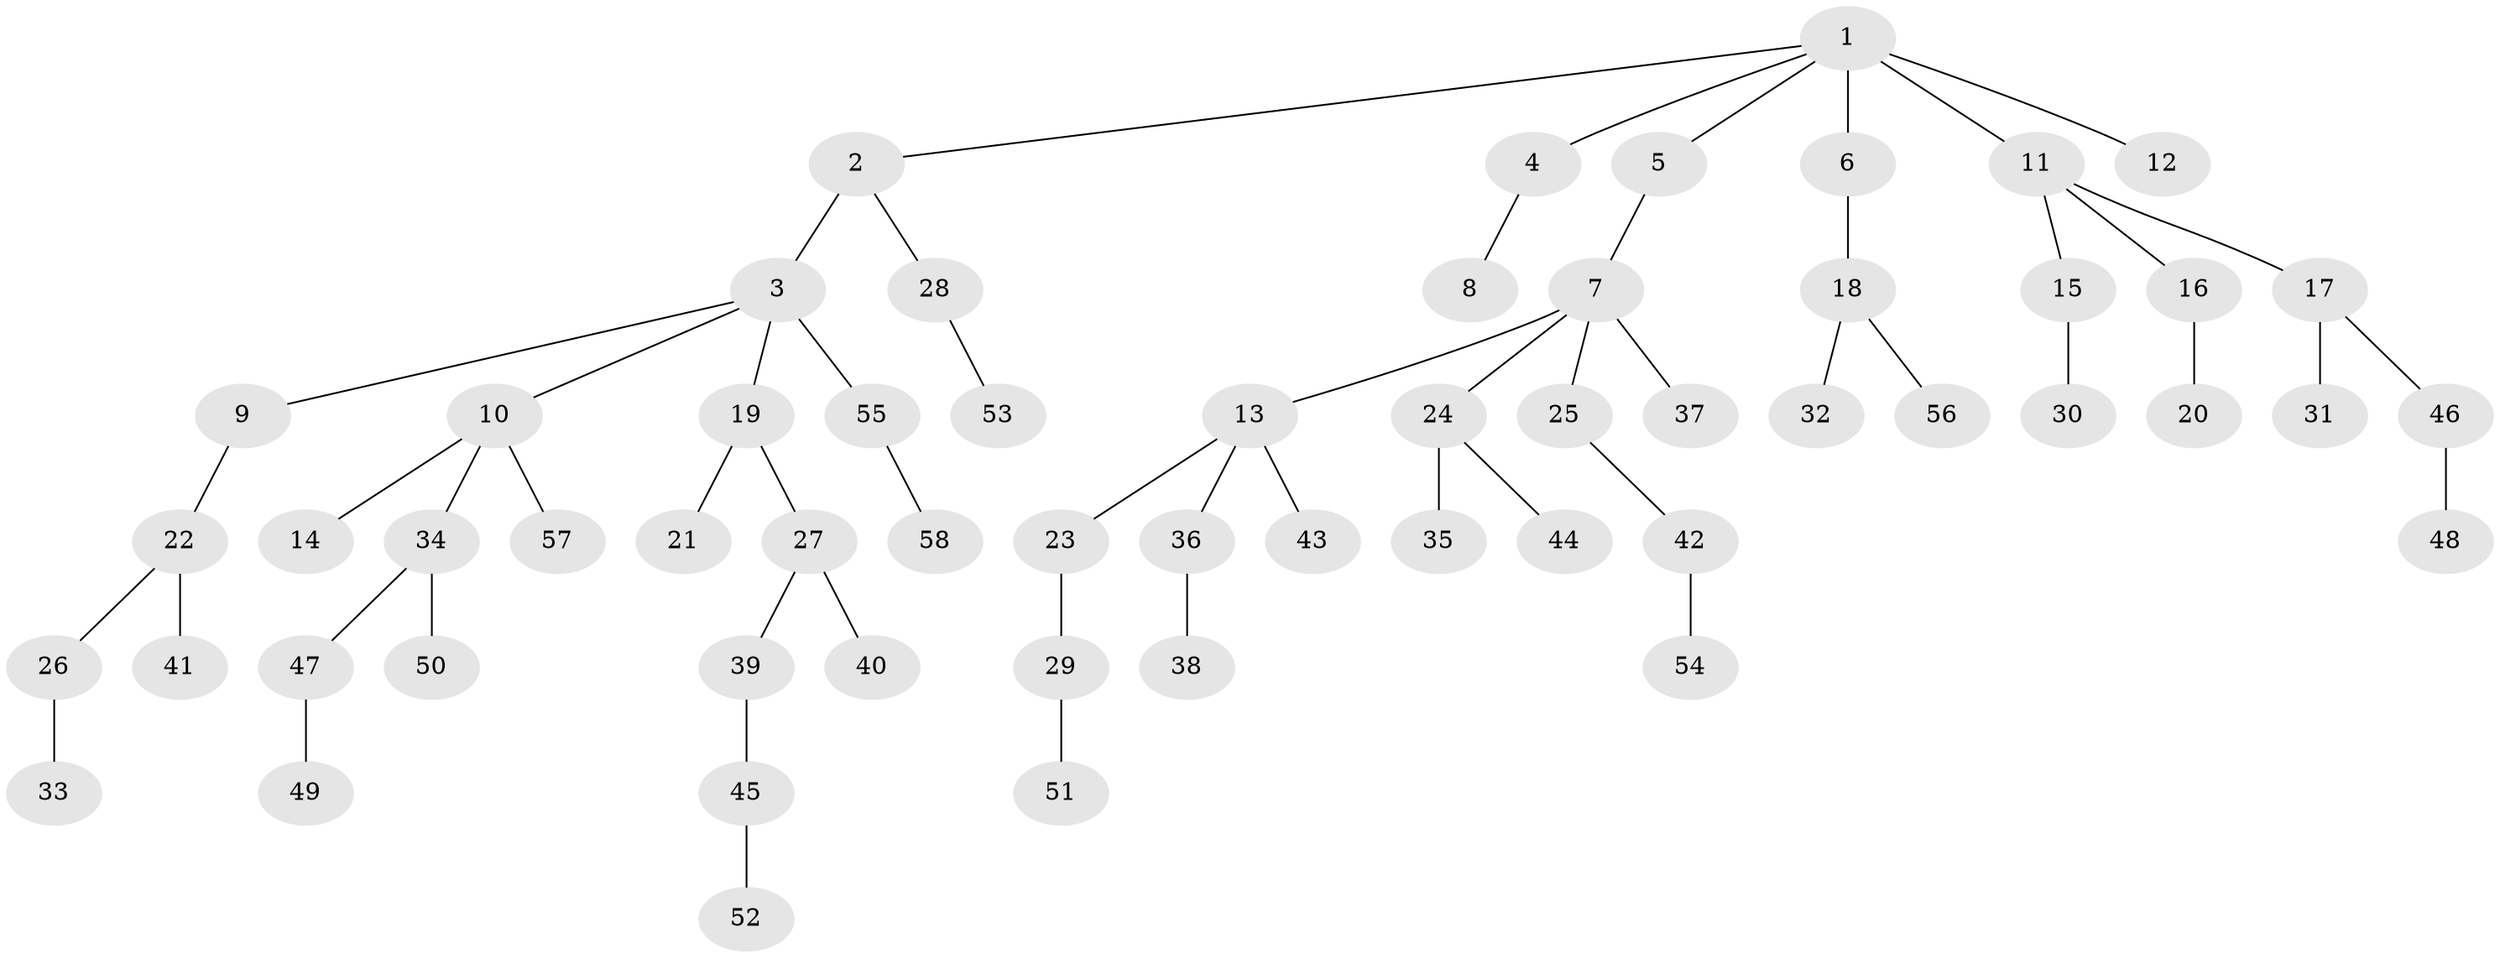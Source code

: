 // original degree distribution, {6: 0.02631578947368421, 3: 0.14912280701754385, 7: 0.017543859649122806, 2: 0.21052631578947367, 5: 0.02631578947368421, 1: 0.5263157894736842, 4: 0.043859649122807015}
// Generated by graph-tools (version 1.1) at 2025/37/03/09/25 02:37:05]
// undirected, 58 vertices, 57 edges
graph export_dot {
graph [start="1"]
  node [color=gray90,style=filled];
  1;
  2;
  3;
  4;
  5;
  6;
  7;
  8;
  9;
  10;
  11;
  12;
  13;
  14;
  15;
  16;
  17;
  18;
  19;
  20;
  21;
  22;
  23;
  24;
  25;
  26;
  27;
  28;
  29;
  30;
  31;
  32;
  33;
  34;
  35;
  36;
  37;
  38;
  39;
  40;
  41;
  42;
  43;
  44;
  45;
  46;
  47;
  48;
  49;
  50;
  51;
  52;
  53;
  54;
  55;
  56;
  57;
  58;
  1 -- 2 [weight=1.0];
  1 -- 4 [weight=1.0];
  1 -- 5 [weight=1.0];
  1 -- 6 [weight=1.0];
  1 -- 11 [weight=1.0];
  1 -- 12 [weight=2.0];
  2 -- 3 [weight=2.0];
  2 -- 28 [weight=1.0];
  3 -- 9 [weight=1.0];
  3 -- 10 [weight=1.0];
  3 -- 19 [weight=1.0];
  3 -- 55 [weight=1.0];
  4 -- 8 [weight=1.0];
  5 -- 7 [weight=1.0];
  6 -- 18 [weight=3.0];
  7 -- 13 [weight=1.0];
  7 -- 24 [weight=1.0];
  7 -- 25 [weight=1.0];
  7 -- 37 [weight=1.0];
  9 -- 22 [weight=1.0];
  10 -- 14 [weight=1.0];
  10 -- 34 [weight=1.0];
  10 -- 57 [weight=1.0];
  11 -- 15 [weight=1.0];
  11 -- 16 [weight=1.0];
  11 -- 17 [weight=1.0];
  13 -- 23 [weight=1.0];
  13 -- 36 [weight=1.0];
  13 -- 43 [weight=1.0];
  15 -- 30 [weight=2.0];
  16 -- 20 [weight=3.0];
  17 -- 31 [weight=1.0];
  17 -- 46 [weight=1.0];
  18 -- 32 [weight=1.0];
  18 -- 56 [weight=1.0];
  19 -- 21 [weight=1.0];
  19 -- 27 [weight=1.0];
  22 -- 26 [weight=1.0];
  22 -- 41 [weight=1.0];
  23 -- 29 [weight=1.0];
  24 -- 35 [weight=1.0];
  24 -- 44 [weight=1.0];
  25 -- 42 [weight=1.0];
  26 -- 33 [weight=1.0];
  27 -- 39 [weight=1.0];
  27 -- 40 [weight=1.0];
  28 -- 53 [weight=1.0];
  29 -- 51 [weight=1.0];
  34 -- 47 [weight=1.0];
  34 -- 50 [weight=2.0];
  36 -- 38 [weight=1.0];
  39 -- 45 [weight=1.0];
  42 -- 54 [weight=1.0];
  45 -- 52 [weight=1.0];
  46 -- 48 [weight=1.0];
  47 -- 49 [weight=1.0];
  55 -- 58 [weight=1.0];
}
